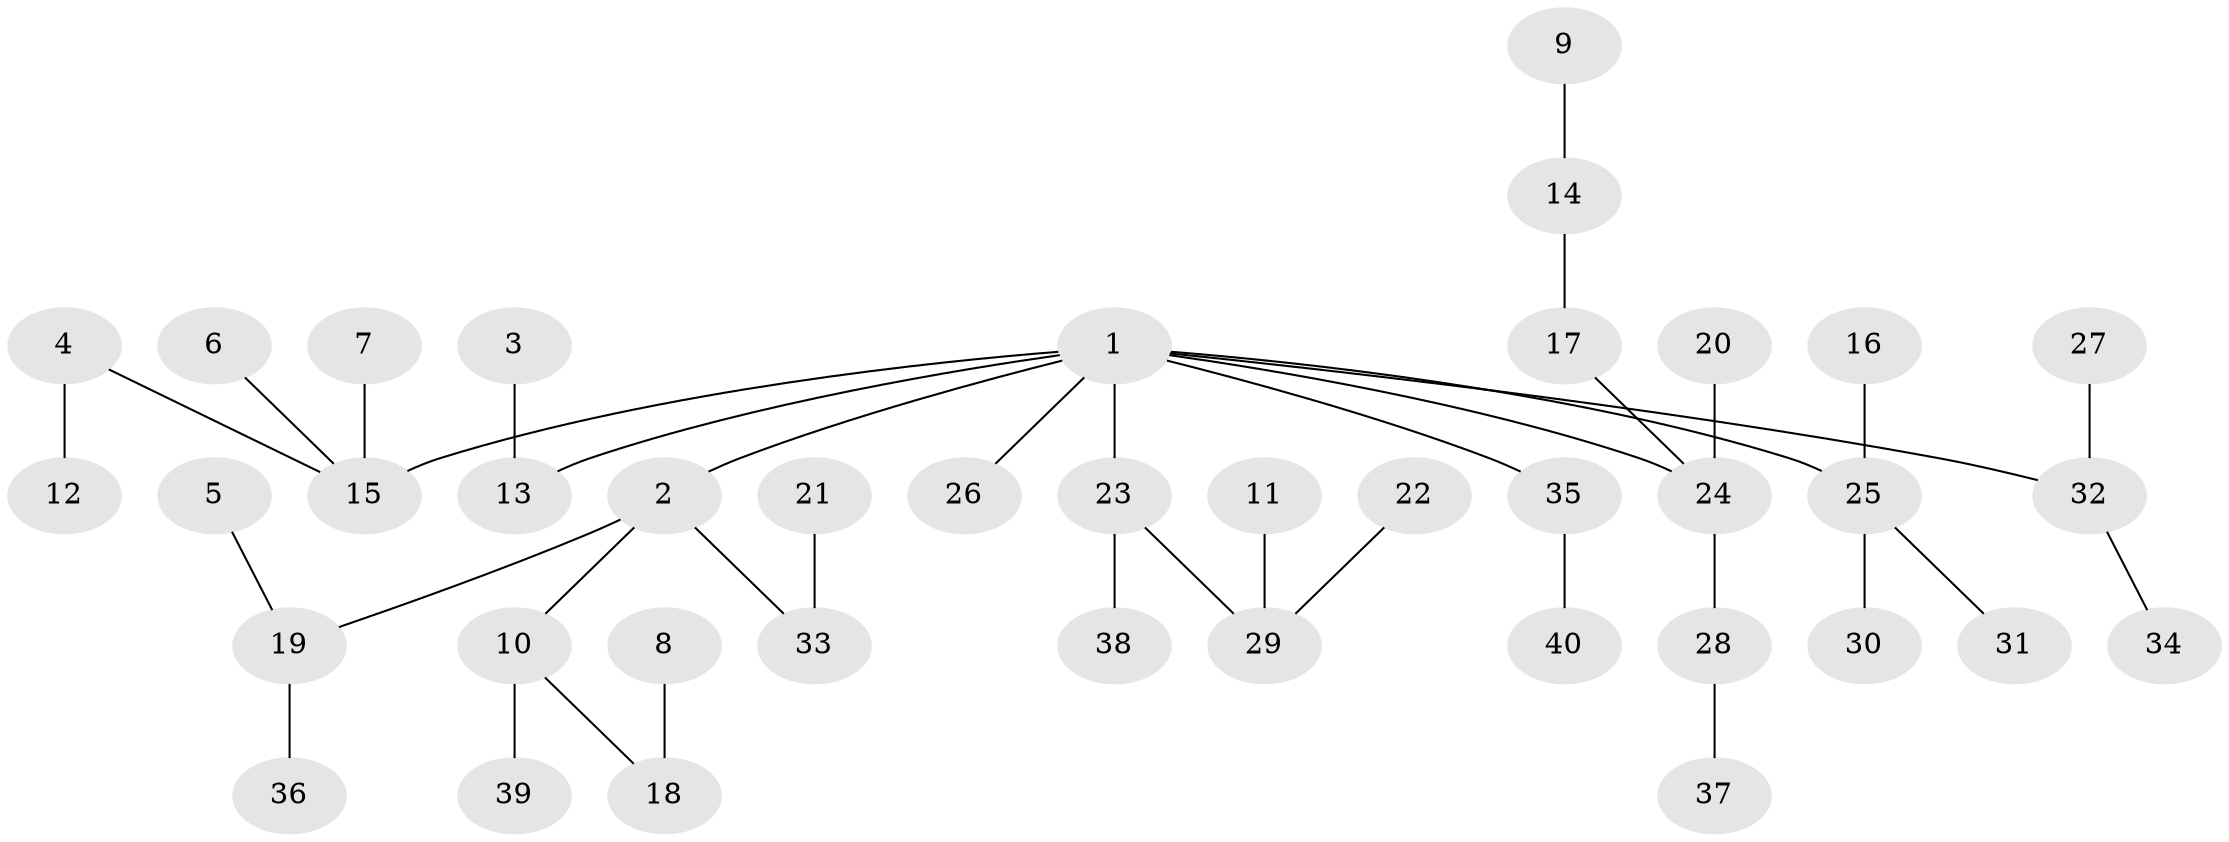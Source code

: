 // original degree distribution, {1: 0.4810126582278481, 7: 0.012658227848101266, 2: 0.26582278481012656, 5: 0.0379746835443038, 4: 0.0759493670886076, 3: 0.12658227848101267}
// Generated by graph-tools (version 1.1) at 2025/26/03/09/25 03:26:30]
// undirected, 40 vertices, 39 edges
graph export_dot {
graph [start="1"]
  node [color=gray90,style=filled];
  1;
  2;
  3;
  4;
  5;
  6;
  7;
  8;
  9;
  10;
  11;
  12;
  13;
  14;
  15;
  16;
  17;
  18;
  19;
  20;
  21;
  22;
  23;
  24;
  25;
  26;
  27;
  28;
  29;
  30;
  31;
  32;
  33;
  34;
  35;
  36;
  37;
  38;
  39;
  40;
  1 -- 2 [weight=1.0];
  1 -- 13 [weight=1.0];
  1 -- 15 [weight=1.0];
  1 -- 23 [weight=1.0];
  1 -- 24 [weight=1.0];
  1 -- 25 [weight=1.0];
  1 -- 26 [weight=1.0];
  1 -- 32 [weight=1.0];
  1 -- 35 [weight=1.0];
  2 -- 10 [weight=1.0];
  2 -- 19 [weight=1.0];
  2 -- 33 [weight=1.0];
  3 -- 13 [weight=1.0];
  4 -- 12 [weight=1.0];
  4 -- 15 [weight=1.0];
  5 -- 19 [weight=1.0];
  6 -- 15 [weight=1.0];
  7 -- 15 [weight=1.0];
  8 -- 18 [weight=1.0];
  9 -- 14 [weight=1.0];
  10 -- 18 [weight=1.0];
  10 -- 39 [weight=1.0];
  11 -- 29 [weight=1.0];
  14 -- 17 [weight=1.0];
  16 -- 25 [weight=1.0];
  17 -- 24 [weight=1.0];
  19 -- 36 [weight=1.0];
  20 -- 24 [weight=1.0];
  21 -- 33 [weight=1.0];
  22 -- 29 [weight=1.0];
  23 -- 29 [weight=1.0];
  23 -- 38 [weight=1.0];
  24 -- 28 [weight=1.0];
  25 -- 30 [weight=1.0];
  25 -- 31 [weight=1.0];
  27 -- 32 [weight=1.0];
  28 -- 37 [weight=1.0];
  32 -- 34 [weight=1.0];
  35 -- 40 [weight=1.0];
}
